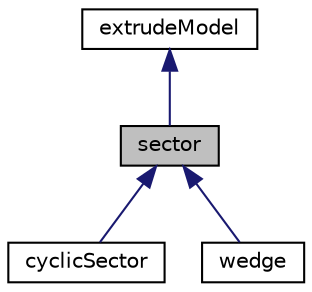 digraph "sector"
{
  bgcolor="transparent";
  edge [fontname="Helvetica",fontsize="10",labelfontname="Helvetica",labelfontsize="10"];
  node [fontname="Helvetica",fontsize="10",shape=record];
  Node1 [label="sector",height=0.2,width=0.4,color="black", fillcolor="grey75", style="filled", fontcolor="black"];
  Node2 -> Node1 [dir="back",color="midnightblue",fontsize="10",style="solid",fontname="Helvetica"];
  Node2 [label="extrudeModel",height=0.2,width=0.4,color="black",URL="$a00723.html",tooltip="Top level extrusion model class. "];
  Node1 -> Node3 [dir="back",color="midnightblue",fontsize="10",style="solid",fontname="Helvetica"];
  Node3 [label="cyclicSector",height=0.2,width=0.4,color="black",URL="$a00490.html",tooltip="Extrudes a sector. "];
  Node1 -> Node4 [dir="back",color="midnightblue",fontsize="10",style="solid",fontname="Helvetica"];
  Node4 [label="wedge",height=0.2,width=0.4,color="black",URL="$a02970.html",tooltip="Extrudes by rotating a surface symmetrically around axis by 1 layer. "];
}
